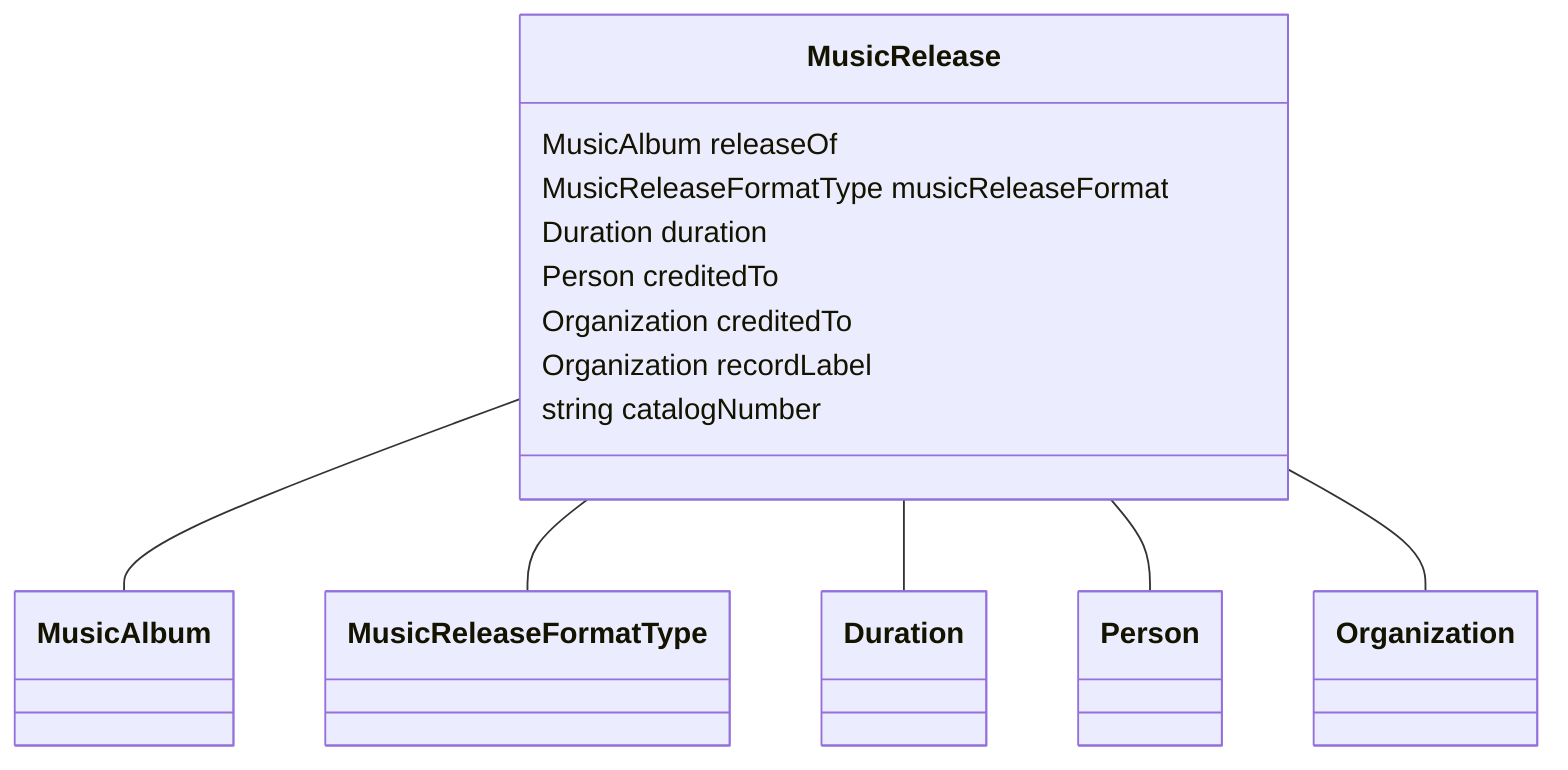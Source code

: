 classDiagram
  MusicRelease -- MusicAlbum
  MusicRelease -- MusicReleaseFormatType
  MusicRelease -- Duration
  MusicRelease -- Person
  MusicRelease -- Organization


class MusicRelease {

  MusicAlbum releaseOf
  MusicReleaseFormatType musicReleaseFormat
  Duration duration
  Person creditedTo
  Organization creditedTo
  Organization recordLabel
  string catalogNumber

 }